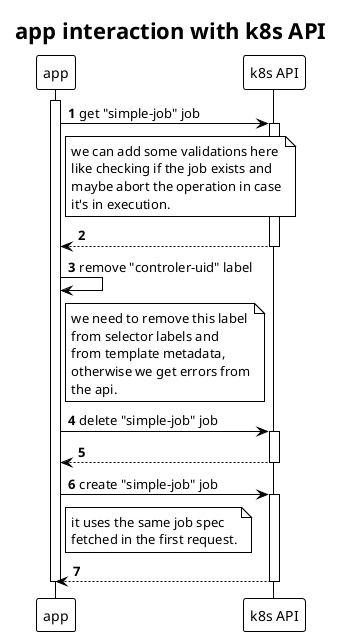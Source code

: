 @startuml

!theme plain

title app interaction with k8s API

autonumber

participant app
participant "k8s API" as api_server

activate app
app->api_server: get "simple-job" job
note right of app
we can add some validations here
like checking if the job exists and
maybe abort the operation in case
it's in execution.
end note
activate api_server
api_server-->app
deactivate api_server

app->app: remove "controler-uid" label
note right of app
we need to remove this label
from selector labels and
from template metadata,
otherwise we get errors from
the api.
end note

app->api_server: delete "simple-job" job
activate api_server
api_server-->app
deactivate api_server

app->api_server: create "simple-job" job
note right of app
it uses the same job spec
fetched in the first request.
end note
activate api_server
api_server-->app
deactivate api_server

deactivate app
@enduml
